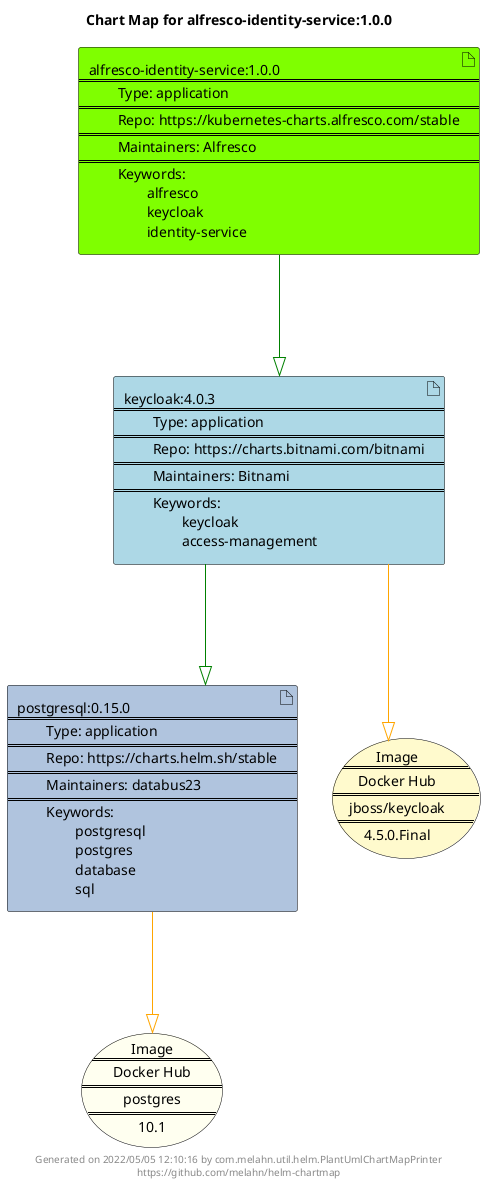 @startuml
skinparam linetype ortho
skinparam backgroundColor white
skinparam usecaseBorderColor black
skinparam usecaseArrowColor LightSlateGray
skinparam artifactBorderColor black
skinparam artifactArrowColor LightSlateGray

title Chart Map for alfresco-identity-service:1.0.0

'There are 3 referenced Helm Charts
artifact "keycloak:4.0.3\n====\n\tType: application\n====\n\tRepo: https://charts.bitnami.com/bitnami\n====\n\tMaintainers: Bitnami\n====\n\tKeywords: \n\t\tkeycloak\n\t\taccess-management" as keycloak_4_0_3 #LightBlue
artifact "alfresco-identity-service:1.0.0\n====\n\tType: application\n====\n\tRepo: https://kubernetes-charts.alfresco.com/stable\n====\n\tMaintainers: Alfresco\n====\n\tKeywords: \n\t\talfresco\n\t\tkeycloak\n\t\tidentity-service" as alfresco_identity_service_1_0_0 #Chartreuse
artifact "postgresql:0.15.0\n====\n\tType: application\n====\n\tRepo: https://charts.helm.sh/stable\n====\n\tMaintainers: databus23\n====\n\tKeywords: \n\t\tpostgresql\n\t\tpostgres\n\t\tdatabase\n\t\tsql" as postgresql_0_15_0 #LightSteelBlue

'There are 2 referenced Docker Images
usecase "Image\n====\nDocker Hub\n====\npostgres\n====\n10.1" as postgres_10_1 #Ivory
usecase "Image\n====\nDocker Hub\n====\njboss/keycloak\n====\n4.5.0.Final" as jboss_keycloak_4_5_0_Final #LemonChiffon

'Chart Dependencies
alfresco_identity_service_1_0_0--[#green]-|>keycloak_4_0_3
keycloak_4_0_3--[#green]-|>postgresql_0_15_0
keycloak_4_0_3--[#orange]-|>jboss_keycloak_4_5_0_Final
postgresql_0_15_0--[#orange]-|>postgres_10_1

center footer Generated on 2022/05/05 12:10:16 by com.melahn.util.helm.PlantUmlChartMapPrinter\nhttps://github.com/melahn/helm-chartmap
@enduml
